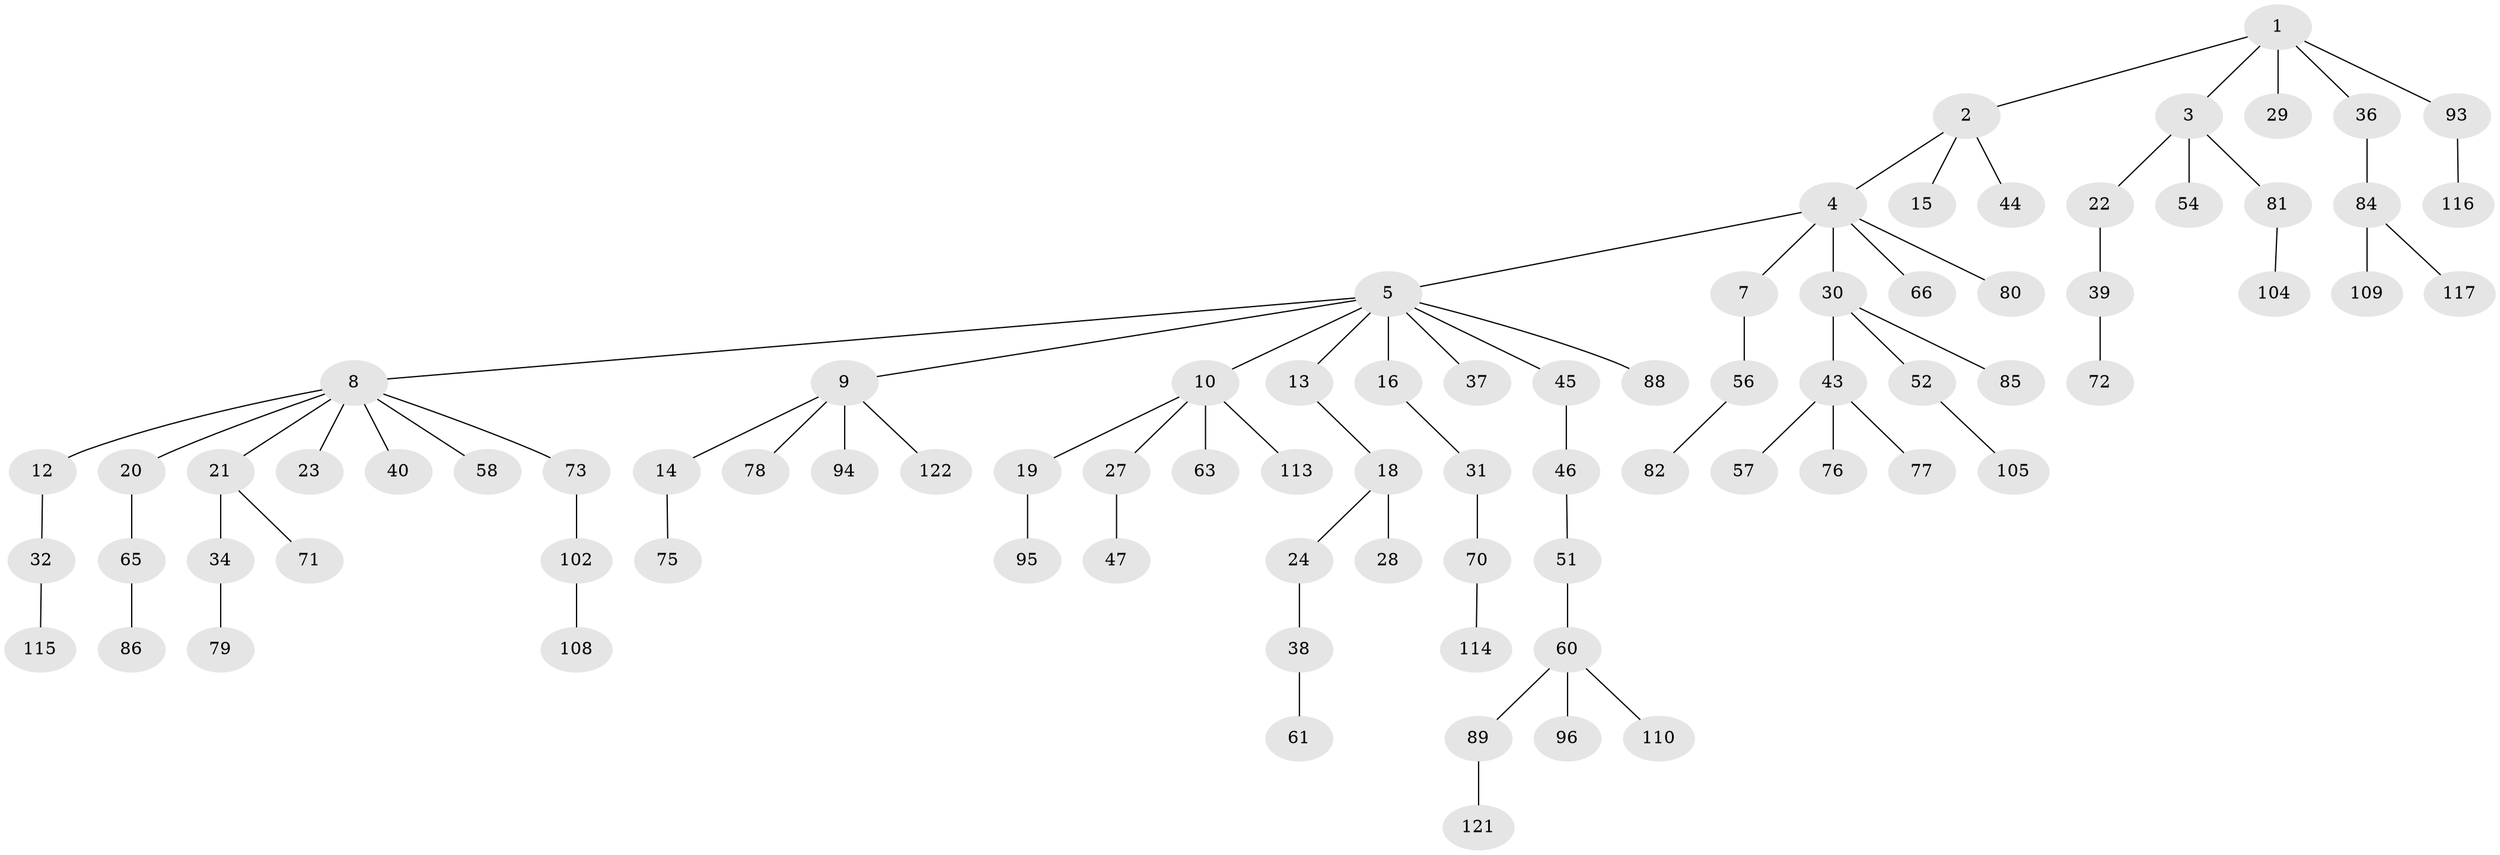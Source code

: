 // original degree distribution, {5: 0.03278688524590164, 4: 0.04918032786885246, 6: 0.01639344262295082, 7: 0.00819672131147541, 2: 0.3114754098360656, 1: 0.45081967213114754, 3: 0.13114754098360656}
// Generated by graph-tools (version 1.1) at 2025/42/03/06/25 10:42:02]
// undirected, 83 vertices, 82 edges
graph export_dot {
graph [start="1"]
  node [color=gray90,style=filled];
  1 [super="+25"];
  2 [super="+35"];
  3 [super="+33"];
  4 [super="+62"];
  5 [super="+6"];
  7;
  8 [super="+11"];
  9 [super="+49"];
  10 [super="+17"];
  12;
  13;
  14;
  15;
  16 [super="+119"];
  18 [super="+26"];
  19 [super="+101"];
  20;
  21;
  22 [super="+41"];
  23;
  24 [super="+68"];
  27 [super="+42"];
  28 [super="+48"];
  29 [super="+59"];
  30 [super="+55"];
  31;
  32 [super="+67"];
  34;
  36 [super="+111"];
  37 [super="+90"];
  38 [super="+106"];
  39 [super="+53"];
  40 [super="+50"];
  43 [super="+69"];
  44;
  45;
  46;
  47;
  51 [super="+74"];
  52;
  54 [super="+64"];
  56 [super="+83"];
  57;
  58;
  60 [super="+112"];
  61;
  63 [super="+98"];
  65 [super="+87"];
  66;
  70 [super="+91"];
  71 [super="+99"];
  72;
  73;
  75;
  76;
  77 [super="+103"];
  78;
  79;
  80;
  81;
  82;
  84 [super="+92"];
  85;
  86 [super="+100"];
  88;
  89 [super="+97"];
  93;
  94;
  95;
  96;
  102 [super="+107"];
  104 [super="+118"];
  105;
  108;
  109;
  110;
  113;
  114;
  115;
  116 [super="+120"];
  117;
  121;
  122;
  1 -- 2;
  1 -- 3;
  1 -- 36;
  1 -- 93;
  1 -- 29;
  2 -- 4;
  2 -- 15;
  2 -- 44;
  3 -- 22;
  3 -- 81;
  3 -- 54;
  4 -- 5;
  4 -- 7;
  4 -- 30;
  4 -- 80;
  4 -- 66;
  5 -- 37;
  5 -- 45;
  5 -- 16;
  5 -- 8;
  5 -- 9;
  5 -- 10;
  5 -- 88;
  5 -- 13;
  7 -- 56;
  8 -- 23;
  8 -- 73;
  8 -- 20;
  8 -- 21;
  8 -- 58;
  8 -- 40;
  8 -- 12;
  9 -- 14;
  9 -- 94;
  9 -- 122;
  9 -- 78;
  10 -- 27;
  10 -- 63;
  10 -- 113;
  10 -- 19;
  12 -- 32;
  13 -- 18;
  14 -- 75;
  16 -- 31;
  18 -- 24;
  18 -- 28;
  19 -- 95;
  20 -- 65;
  21 -- 34;
  21 -- 71;
  22 -- 39;
  24 -- 38;
  27 -- 47;
  30 -- 43;
  30 -- 52;
  30 -- 85;
  31 -- 70;
  32 -- 115;
  34 -- 79;
  36 -- 84;
  38 -- 61;
  39 -- 72;
  43 -- 57;
  43 -- 77;
  43 -- 76;
  45 -- 46;
  46 -- 51;
  51 -- 60;
  52 -- 105;
  56 -- 82;
  60 -- 89;
  60 -- 96;
  60 -- 110;
  65 -- 86;
  70 -- 114;
  73 -- 102;
  81 -- 104;
  84 -- 117;
  84 -- 109;
  89 -- 121;
  93 -- 116;
  102 -- 108;
}
